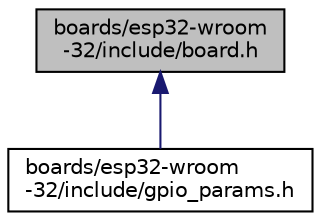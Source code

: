 digraph "boards/esp32-wroom-32/include/board.h"
{
 // LATEX_PDF_SIZE
  edge [fontname="Helvetica",fontsize="10",labelfontname="Helvetica",labelfontsize="10"];
  node [fontname="Helvetica",fontsize="10",shape=record];
  Node1 [label="boards/esp32-wroom\l-32/include/board.h",height=0.2,width=0.4,color="black", fillcolor="grey75", style="filled", fontcolor="black",tooltip="Board specific definitions for generic ESP32-WROOM-32 boards."];
  Node1 -> Node2 [dir="back",color="midnightblue",fontsize="10",style="solid",fontname="Helvetica"];
  Node2 [label="boards/esp32-wroom\l-32/include/gpio_params.h",height=0.2,width=0.4,color="black", fillcolor="white", style="filled",URL="$esp32-wroom-32_2include_2gpio__params_8h.html",tooltip="Board specific configuration of direct mapped GPIOs."];
}
